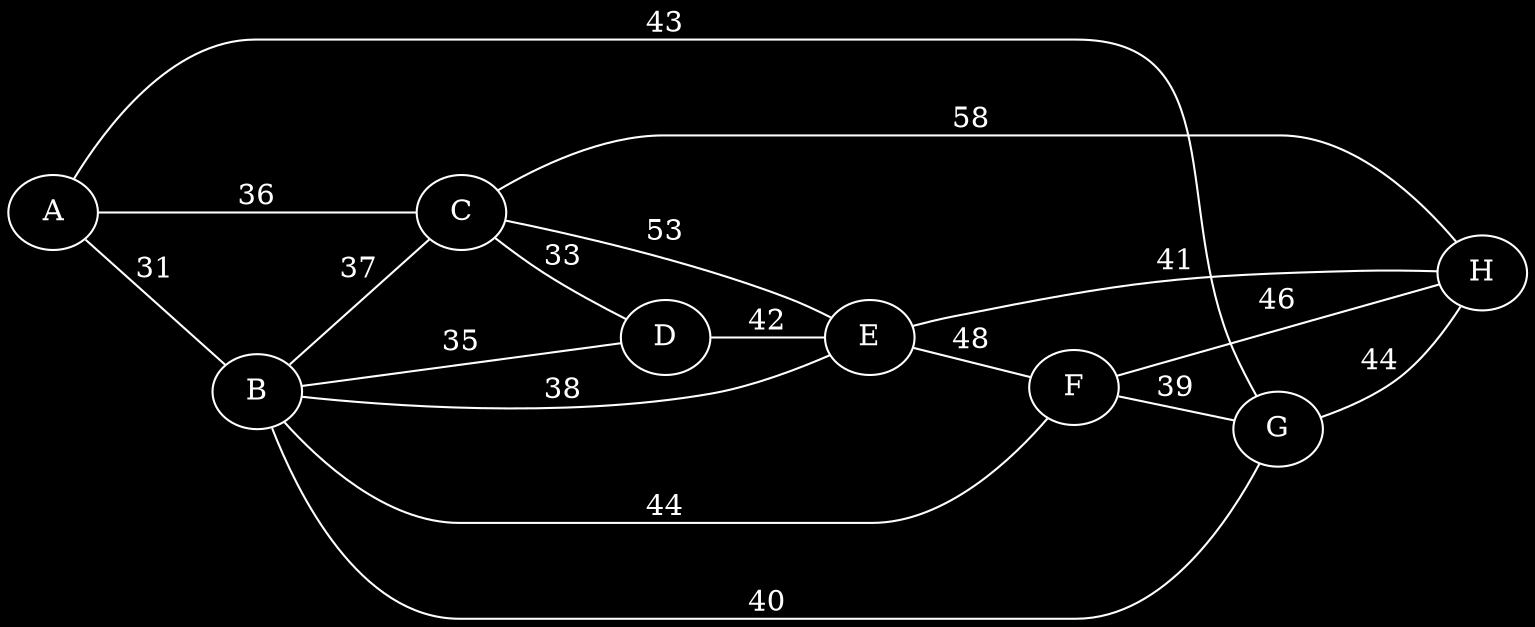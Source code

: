graph G {
    rankdir=LR
    bgcolor = black
    node[color=white fontcolor=white width=.6]
    edge[color=white fontcolor = white]

    A -- B [label="31"];
    A -- C [label="36"];
    A -- G [label="43"];
    
    B -- C [label="37"];
    B -- D [label="35"];
    B -- E [label="38"];
    B -- F [label="44"];
    B -- G [label="40"];
    
    C -- D [label="33"];
    C -- E [label="53"];
    C -- H [label="58"];
    
    D -- E [label="42"];
    
    E -- F [label="48"];
    E -- H [label="41"];
    
    F -- G [label="39"];
    F -- H [label="46"];
    
    G -- H [label="44"];
}
